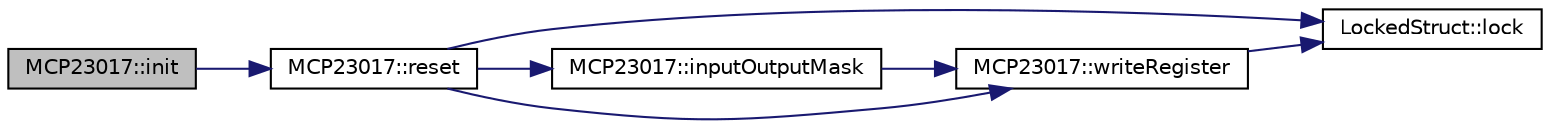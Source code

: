 digraph "MCP23017::init"
{
  edge [fontname="Helvetica",fontsize="10",labelfontname="Helvetica",labelfontsize="10"];
  node [fontname="Helvetica",fontsize="10",shape=record];
  rankdir="LR";
  Node31 [label="MCP23017::init",height=0.2,width=0.4,color="black", fillcolor="grey75", style="filled", fontcolor="black"];
  Node31 -> Node32 [color="midnightblue",fontsize="10",style="solid",fontname="Helvetica"];
  Node32 [label="MCP23017::reset",height=0.2,width=0.4,color="black", fillcolor="white", style="filled",URL="$class_m_c_p23017.html#a8e108f5da7099d11e6916e0badc133c0",tooltip="Reset MCP23017 device to its power-on state. "];
  Node32 -> Node33 [color="midnightblue",fontsize="10",style="solid",fontname="Helvetica"];
  Node33 [label="LockedStruct::lock",height=0.2,width=0.4,color="black", fillcolor="white", style="filled",URL="$struct_locked_struct.html#aa207b98a1cd6c569a96e7d1d5565478f",tooltip="Lock this struct. "];
  Node32 -> Node34 [color="midnightblue",fontsize="10",style="solid",fontname="Helvetica"];
  Node34 [label="MCP23017::inputOutputMask",height=0.2,width=0.4,color="black", fillcolor="white", style="filled",URL="$class_m_c_p23017.html#a67248b8a39c498bfd3b5f32496d1f78c"];
  Node34 -> Node35 [color="midnightblue",fontsize="10",style="solid",fontname="Helvetica"];
  Node35 [label="MCP23017::writeRegister",height=0.2,width=0.4,color="black", fillcolor="white", style="filled",URL="$class_m_c_p23017.html#ab7e0f3b57f9eee9988689643f59b67d3"];
  Node35 -> Node33 [color="midnightblue",fontsize="10",style="solid",fontname="Helvetica"];
  Node32 -> Node35 [color="midnightblue",fontsize="10",style="solid",fontname="Helvetica"];
}
